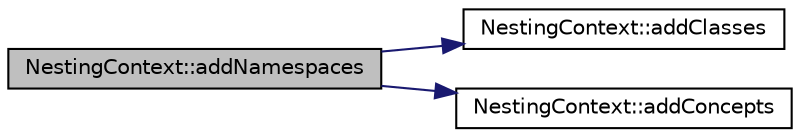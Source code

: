 digraph "NestingContext::addNamespaces"
{
 // LATEX_PDF_SIZE
  edge [fontname="Helvetica",fontsize="10",labelfontname="Helvetica",labelfontsize="10"];
  node [fontname="Helvetica",fontsize="10",shape=record];
  rankdir="LR";
  Node1 [label="NestingContext::addNamespaces",height=0.2,width=0.4,color="black", fillcolor="grey75", style="filled", fontcolor="black",tooltip=" "];
  Node1 -> Node2 [color="midnightblue",fontsize="10",style="solid",fontname="Helvetica"];
  Node2 [label="NestingContext::addClasses",height=0.2,width=0.4,color="black", fillcolor="white", style="filled",URL="$classNestingContext.html#a4131b8fa122fcf1933c3d6f099e8db2d",tooltip=" "];
  Node1 -> Node3 [color="midnightblue",fontsize="10",style="solid",fontname="Helvetica"];
  Node3 [label="NestingContext::addConcepts",height=0.2,width=0.4,color="black", fillcolor="white", style="filled",URL="$classNestingContext.html#a6d53321cdce3f56ef4caf5cae41946c6",tooltip=" "];
}

